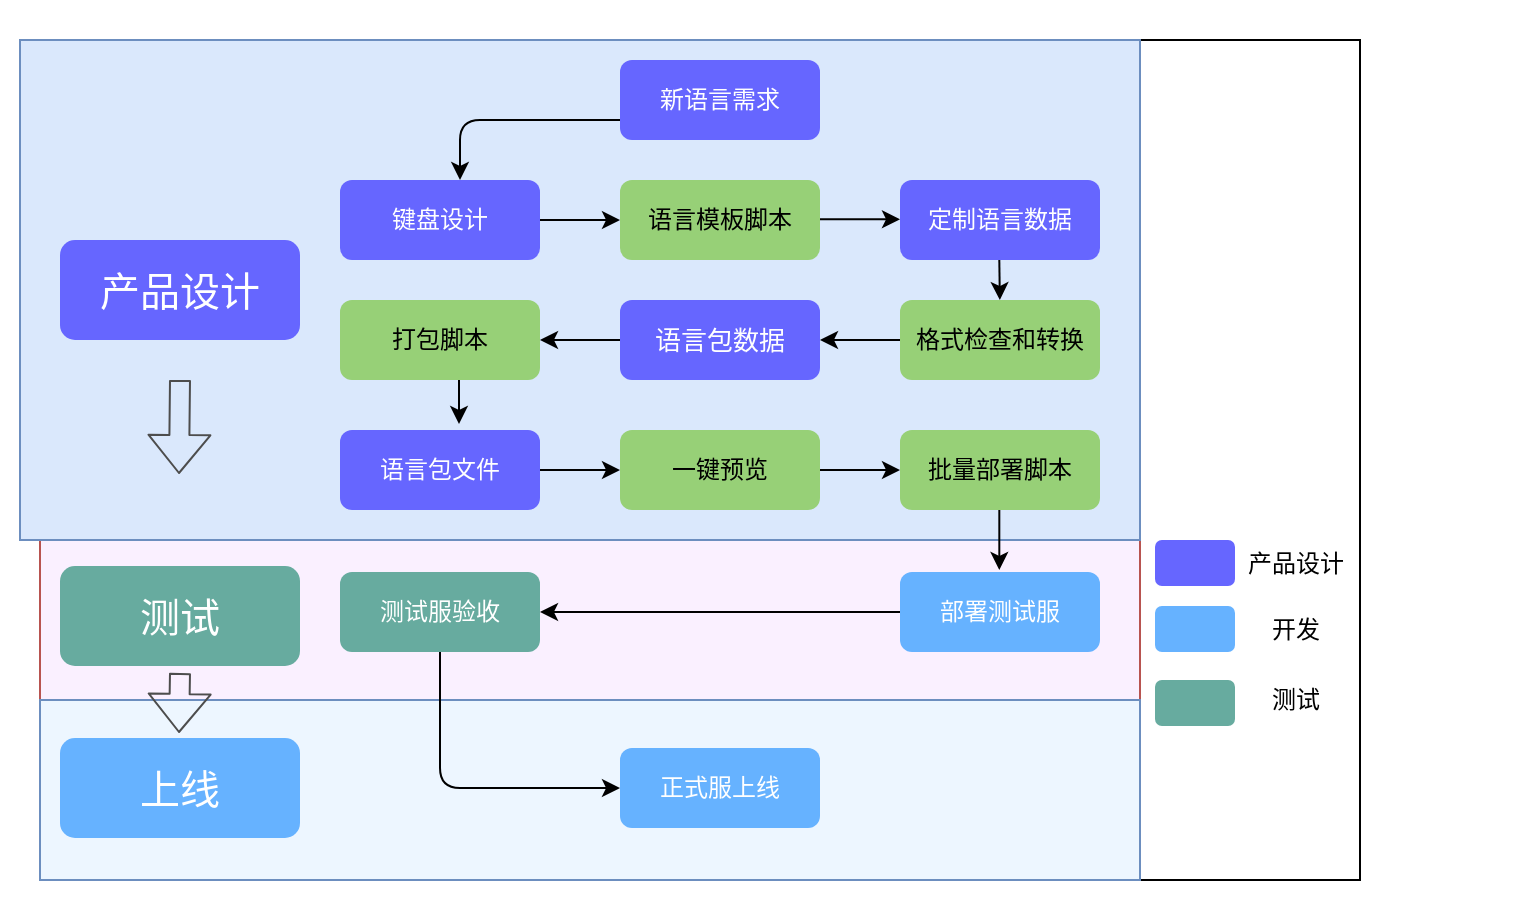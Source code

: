 <mxfile version="14.4.3" type="github">
  <diagram id="xOBQJXy0Ue40J4LOi7c3" name="Page-1">
    <mxGraphModel dx="865" dy="457" grid="1" gridSize="10" guides="1" tooltips="1" connect="1" arrows="1" fold="1" page="1" pageScale="1" pageWidth="1169" pageHeight="1654" math="0" shadow="0">
      <root>
        <mxCell id="0" />
        <mxCell id="1" parent="0" />
        <mxCell id="9wywZuN-ud5n2_ETPoj8-16" value="" style="rounded=0;whiteSpace=wrap;html=1;shadow=0;gradientColor=none;fontSize=13;fontColor=#FFFFFF;fillColor=none;strokeColor=none;" parent="1" vertex="1">
          <mxGeometry x="70" y="660" width="760" height="460" as="geometry" />
        </mxCell>
        <mxCell id="mRz-1T-S7X_IHeHvA9O4-1" value="" style="rounded=0;whiteSpace=wrap;html=1;" vertex="1" parent="1">
          <mxGeometry x="640" y="680" width="110" height="420" as="geometry" />
        </mxCell>
        <mxCell id="9wywZuN-ud5n2_ETPoj8-13" value="" style="rounded=0;whiteSpace=wrap;html=1;shadow=0;fontSize=13;strokeColor=#b85450;fillColor=#FAF0FF;" parent="1" vertex="1">
          <mxGeometry x="90" y="930" width="550" height="80" as="geometry" />
        </mxCell>
        <mxCell id="9wywZuN-ud5n2_ETPoj8-11" value="" style="rounded=0;whiteSpace=wrap;html=1;fontSize=13;shadow=0;fillColor=#dae8fc;strokeColor=#6c8ebf;" parent="1" vertex="1">
          <mxGeometry x="80" y="680" width="560" height="250" as="geometry" />
        </mxCell>
        <mxCell id="efsipYV88HZfpGAUX3hU-22" value="" style="edgeStyle=orthogonalEdgeStyle;rounded=0;orthogonalLoop=1;jettySize=auto;html=1;" parent="1" edge="1">
          <mxGeometry relative="1" as="geometry">
            <mxPoint x="299.5" y="850" as="sourcePoint" />
            <mxPoint x="299.5" y="872" as="targetPoint" />
          </mxGeometry>
        </mxCell>
        <mxCell id="efsipYV88HZfpGAUX3hU-23" value="" style="edgeStyle=orthogonalEdgeStyle;rounded=0;orthogonalLoop=1;jettySize=auto;html=1;entryX=0;entryY=0.5;entryDx=0;entryDy=0;exitX=1;exitY=0.5;exitDx=0;exitDy=0;" parent="1" target="RqDaoYSggY41LwrY34h8-11" edge="1" source="RqDaoYSggY41LwrY34h8-9">
          <mxGeometry relative="1" as="geometry">
            <mxPoint x="360" y="769.5" as="sourcePoint" />
            <mxPoint x="390" y="769.5" as="targetPoint" />
          </mxGeometry>
        </mxCell>
        <mxCell id="efsipYV88HZfpGAUX3hU-18" value="" style="endArrow=classic;html=1;exitX=0;exitY=0.5;exitDx=0;exitDy=0;entryX=0.5;entryY=0;entryDx=0;entryDy=0;" parent="1" edge="1">
          <mxGeometry width="50" height="50" relative="1" as="geometry">
            <mxPoint x="400" y="720" as="sourcePoint" />
            <mxPoint x="300" y="750" as="targetPoint" />
            <Array as="points">
              <mxPoint x="300" y="720" />
            </Array>
          </mxGeometry>
        </mxCell>
        <mxCell id="efsipYV88HZfpGAUX3hU-34" value="" style="endArrow=classic;html=1;entryX=1;entryY=0.5;entryDx=0;entryDy=0;exitX=0;exitY=0.5;exitDx=0;exitDy=0;" parent="1" target="RqDaoYSggY41LwrY34h8-20" edge="1" source="RqDaoYSggY41LwrY34h8-12">
          <mxGeometry width="50" height="50" relative="1" as="geometry">
            <mxPoint x="560" y="840" as="sourcePoint" />
            <mxPoint x="530" y="840" as="targetPoint" />
          </mxGeometry>
        </mxCell>
        <mxCell id="wHggCsX_2gIJy1Te9Tja-1" value="" style="endArrow=classic;html=1;" parent="1" edge="1">
          <mxGeometry width="50" height="50" relative="1" as="geometry">
            <mxPoint x="569.653" y="790" as="sourcePoint" />
            <mxPoint x="569.92" y="810" as="targetPoint" />
            <Array as="points" />
          </mxGeometry>
        </mxCell>
        <mxCell id="RqDaoYSggY41LwrY34h8-2" value="" style="endArrow=classic;html=1;exitX=1;exitY=0.5;exitDx=0;exitDy=0;" parent="1" source="RqDaoYSggY41LwrY34h8-17" edge="1">
          <mxGeometry width="50" height="50" relative="1" as="geometry">
            <mxPoint x="620" y="948" as="sourcePoint" />
            <mxPoint x="520" y="895" as="targetPoint" />
            <Array as="points" />
          </mxGeometry>
        </mxCell>
        <mxCell id="RqDaoYSggY41LwrY34h8-7" value="&lt;span style=&quot;font-size: 12px;&quot;&gt;新语言需求&lt;/span&gt;" style="rounded=1;whiteSpace=wrap;html=1;strokeColor=none;fontSize=12;fontColor=#FFFFFF;fillColor=#6666FF;" parent="1" vertex="1">
          <mxGeometry x="380" y="690" width="100" height="40" as="geometry" />
        </mxCell>
        <mxCell id="RqDaoYSggY41LwrY34h8-9" value="键盘设计" style="rounded=1;whiteSpace=wrap;html=1;fillColor=#6666FF;fontColor=#FFFFFF;strokeColor=none;fontSize=12;" parent="1" vertex="1">
          <mxGeometry x="240" y="750" width="100" height="40" as="geometry" />
        </mxCell>
        <mxCell id="RqDaoYSggY41LwrY34h8-11" value="语言模板脚本" style="rounded=1;whiteSpace=wrap;html=1;fillColor=#97D077;strokeColor=none;fontSize=12;" parent="1" vertex="1">
          <mxGeometry x="380" y="750" width="100" height="40" as="geometry" />
        </mxCell>
        <mxCell id="RqDaoYSggY41LwrY34h8-12" value="格式检查和转换" style="rounded=1;whiteSpace=wrap;html=1;fillColor=#97D077;strokeColor=none;fontSize=12;" parent="1" vertex="1">
          <mxGeometry x="520" y="810" width="100" height="40" as="geometry" />
        </mxCell>
        <mxCell id="RqDaoYSggY41LwrY34h8-13" value="打包脚本" style="rounded=1;whiteSpace=wrap;html=1;fillColor=#97D077;strokeColor=none;fontSize=12;" parent="1" vertex="1">
          <mxGeometry x="240" y="810" width="100" height="40" as="geometry" />
        </mxCell>
        <mxCell id="RqDaoYSggY41LwrY34h8-14" value="批量部署脚本" style="rounded=1;whiteSpace=wrap;html=1;fillColor=#97D077;strokeColor=none;fontSize=12;" parent="1" vertex="1">
          <mxGeometry x="520" y="875" width="100" height="40" as="geometry" />
        </mxCell>
        <mxCell id="RqDaoYSggY41LwrY34h8-15" value="定制语言数据" style="rounded=1;whiteSpace=wrap;html=1;strokeColor=none;fillColor=#6666FF;fontColor=#FFFFFF;fontSize=12;" parent="1" vertex="1">
          <mxGeometry x="520" y="750" width="100" height="40" as="geometry" />
        </mxCell>
        <mxCell id="RqDaoYSggY41LwrY34h8-16" value="语言包文件" style="rounded=1;whiteSpace=wrap;html=1;fillColor=#6666FF;strokeColor=none;fontColor=#FFFFFF;fontSize=12;" parent="1" vertex="1">
          <mxGeometry x="240" y="875" width="100" height="40" as="geometry" />
        </mxCell>
        <mxCell id="RqDaoYSggY41LwrY34h8-17" value="一键预览" style="rounded=1;whiteSpace=wrap;html=1;fillColor=#97D077;strokeColor=none;fontSize=12;" parent="1" vertex="1">
          <mxGeometry x="380" y="875" width="100" height="40" as="geometry" />
        </mxCell>
        <mxCell id="RqDaoYSggY41LwrY34h8-20" value="语言包数据" style="rounded=1;whiteSpace=wrap;html=1;fontColor=#FFFFFF;strokeColor=none;fillColor=#6666FF;fontSize=13;" parent="1" vertex="1">
          <mxGeometry x="380" y="810" width="100" height="40" as="geometry" />
        </mxCell>
        <mxCell id="RqDaoYSggY41LwrY34h8-27" value="&lt;font style=&quot;font-size: 20px&quot;&gt;产品设计&lt;/font&gt;" style="rounded=1;whiteSpace=wrap;html=1;fontColor=#ffffff;fillColor=#6666FF;strokeColor=none;" parent="1" vertex="1">
          <mxGeometry x="100" y="780" width="120" height="50" as="geometry" />
        </mxCell>
        <mxCell id="9wywZuN-ud5n2_ETPoj8-4" value="" style="endArrow=classic;html=1;entryX=1;entryY=0.5;entryDx=0;entryDy=0;" parent="1" edge="1">
          <mxGeometry width="50" height="50" relative="1" as="geometry">
            <mxPoint x="380" y="830" as="sourcePoint" />
            <mxPoint x="340" y="830" as="targetPoint" />
          </mxGeometry>
        </mxCell>
        <mxCell id="9wywZuN-ud5n2_ETPoj8-6" value="" style="edgeStyle=orthogonalEdgeStyle;rounded=0;orthogonalLoop=1;jettySize=auto;html=1;entryX=0;entryY=0.5;entryDx=0;entryDy=0;exitX=1;exitY=0.5;exitDx=0;exitDy=0;" parent="1" source="RqDaoYSggY41LwrY34h8-16" target="RqDaoYSggY41LwrY34h8-17" edge="1">
          <mxGeometry relative="1" as="geometry">
            <mxPoint x="530" y="779.5" as="sourcePoint" />
            <mxPoint x="570" y="780" as="targetPoint" />
          </mxGeometry>
        </mxCell>
        <mxCell id="efsipYV88HZfpGAUX3hU-35" value="" style="endArrow=classic;html=1;" parent="1" edge="1">
          <mxGeometry width="50" height="50" relative="1" as="geometry">
            <mxPoint x="569.66" y="915" as="sourcePoint" />
            <mxPoint x="569.66" y="945" as="targetPoint" />
          </mxGeometry>
        </mxCell>
        <mxCell id="RqDaoYSggY41LwrY34h8-18" value="部署测试服" style="rounded=1;whiteSpace=wrap;html=1;fontSize=12;strokeColor=none;fillColor=#66B2FF;fontColor=#FFFFFF;" parent="1" vertex="1">
          <mxGeometry x="520" y="946" width="100" height="40" as="geometry" />
        </mxCell>
        <mxCell id="RqDaoYSggY41LwrY34h8-19" value="测试服验收" style="rounded=1;whiteSpace=wrap;html=1;strokeColor=none;fontColor=#FFFFFF;fontSize=12;fillColor=#67AB9F;" parent="1" vertex="1">
          <mxGeometry x="240" y="946" width="100" height="40" as="geometry" />
        </mxCell>
        <mxCell id="RqDaoYSggY41LwrY34h8-25" value="&lt;font style=&quot;font-size: 20px&quot;&gt;测试&lt;/font&gt;" style="rounded=1;whiteSpace=wrap;html=1;fontColor=#ffffff;strokeColor=none;fillColor=#67AB9F;" parent="1" vertex="1">
          <mxGeometry x="100" y="943" width="120" height="50" as="geometry" />
        </mxCell>
        <mxCell id="9wywZuN-ud5n2_ETPoj8-14" value="" style="rounded=0;whiteSpace=wrap;html=1;shadow=0;strokeColor=#6c8ebf;fontSize=13;fillColor=#EDF6FF;" parent="1" vertex="1">
          <mxGeometry x="90" y="1010" width="550" height="90" as="geometry" />
        </mxCell>
        <mxCell id="RqDaoYSggY41LwrY34h8-4" value="" style="endArrow=classic;html=1;exitX=0.5;exitY=1;exitDx=0;exitDy=0;entryX=0;entryY=0.5;entryDx=0;entryDy=0;" parent="1" target="RqDaoYSggY41LwrY34h8-8" edge="1" source="RqDaoYSggY41LwrY34h8-19">
          <mxGeometry width="50" height="50" relative="1" as="geometry">
            <mxPoint x="300" y="1010" as="sourcePoint" />
            <mxPoint x="400" y="1060" as="targetPoint" />
            <Array as="points">
              <mxPoint x="290" y="1054" />
            </Array>
          </mxGeometry>
        </mxCell>
        <mxCell id="RqDaoYSggY41LwrY34h8-8" value="正式服上线" style="rounded=1;whiteSpace=wrap;html=1;strokeColor=none;fontColor=#FFFFFF;fontSize=12;fillColor=#66B2FF;" parent="1" vertex="1">
          <mxGeometry x="380" y="1034" width="100" height="40" as="geometry" />
        </mxCell>
        <mxCell id="RqDaoYSggY41LwrY34h8-26" value="&lt;span style=&quot;font-size: 20px&quot;&gt;上线&lt;/span&gt;" style="rounded=1;whiteSpace=wrap;html=1;fontColor=#ffffff;strokeColor=none;fillColor=#66B2FF;" parent="1" vertex="1">
          <mxGeometry x="100" y="1029" width="120" height="50" as="geometry" />
        </mxCell>
        <mxCell id="9wywZuN-ud5n2_ETPoj8-1" value="" style="shape=flexArrow;endArrow=classic;html=1;fontColor=#CCCCCC;strokeColor=#4D4D4D;" parent="1" edge="1">
          <mxGeometry width="50" height="50" relative="1" as="geometry">
            <mxPoint x="160" y="850" as="sourcePoint" />
            <mxPoint x="159.5" y="897" as="targetPoint" />
          </mxGeometry>
        </mxCell>
        <mxCell id="9wywZuN-ud5n2_ETPoj8-2" value="" style="shape=flexArrow;endArrow=classic;html=1;fontColor=#CCCCCC;strokeColor=#4D4D4D;" parent="1" edge="1">
          <mxGeometry width="50" height="50" relative="1" as="geometry">
            <mxPoint x="160" y="996.5" as="sourcePoint" />
            <mxPoint x="159.5" y="1026.5" as="targetPoint" />
          </mxGeometry>
        </mxCell>
        <mxCell id="mRz-1T-S7X_IHeHvA9O4-5" value="" style="rounded=1;whiteSpace=wrap;html=1;strokeColor=none;fillColor=#6666FF;" vertex="1" parent="1">
          <mxGeometry x="647.5" y="930" width="40" height="23" as="geometry" />
        </mxCell>
        <mxCell id="mRz-1T-S7X_IHeHvA9O4-6" value="" style="rounded=1;whiteSpace=wrap;html=1;strokeColor=none;fillColor=#66B2FF;" vertex="1" parent="1">
          <mxGeometry x="647.5" y="963" width="40" height="23" as="geometry" />
        </mxCell>
        <mxCell id="mRz-1T-S7X_IHeHvA9O4-7" value="" style="rounded=1;whiteSpace=wrap;html=1;fillColor=#67AB9F;strokeColor=none;" vertex="1" parent="1">
          <mxGeometry x="647.5" y="1000" width="40" height="23" as="geometry" />
        </mxCell>
        <mxCell id="mRz-1T-S7X_IHeHvA9O4-8" value="产品设计" style="text;html=1;strokeColor=none;fillColor=none;align=center;verticalAlign=middle;whiteSpace=wrap;rounded=0;" vertex="1" parent="1">
          <mxGeometry x="692.5" y="933" width="50" height="17" as="geometry" />
        </mxCell>
        <mxCell id="mRz-1T-S7X_IHeHvA9O4-9" value="开发" style="text;html=1;strokeColor=none;fillColor=none;align=center;verticalAlign=middle;whiteSpace=wrap;rounded=0;" vertex="1" parent="1">
          <mxGeometry x="697.5" y="964.5" width="40" height="20" as="geometry" />
        </mxCell>
        <mxCell id="mRz-1T-S7X_IHeHvA9O4-10" value="测试" style="text;html=1;strokeColor=none;fillColor=none;align=center;verticalAlign=middle;whiteSpace=wrap;rounded=0;" vertex="1" parent="1">
          <mxGeometry x="697.5" y="1000" width="40" height="20" as="geometry" />
        </mxCell>
        <mxCell id="mRz-1T-S7X_IHeHvA9O4-13" value="" style="endArrow=classic;html=1;exitX=1;exitY=0.5;exitDx=0;exitDy=0;" edge="1" parent="1">
          <mxGeometry width="50" height="50" relative="1" as="geometry">
            <mxPoint x="480" y="769.66" as="sourcePoint" />
            <mxPoint x="520" y="769.66" as="targetPoint" />
            <Array as="points" />
          </mxGeometry>
        </mxCell>
        <mxCell id="mRz-1T-S7X_IHeHvA9O4-14" value="" style="endArrow=classic;html=1;entryX=1;entryY=0.5;entryDx=0;entryDy=0;exitX=0;exitY=0.5;exitDx=0;exitDy=0;" edge="1" parent="1" source="RqDaoYSggY41LwrY34h8-18" target="RqDaoYSggY41LwrY34h8-19">
          <mxGeometry width="50" height="50" relative="1" as="geometry">
            <mxPoint x="380" y="969.58" as="sourcePoint" />
            <mxPoint x="340" y="969.58" as="targetPoint" />
          </mxGeometry>
        </mxCell>
      </root>
    </mxGraphModel>
  </diagram>
</mxfile>
